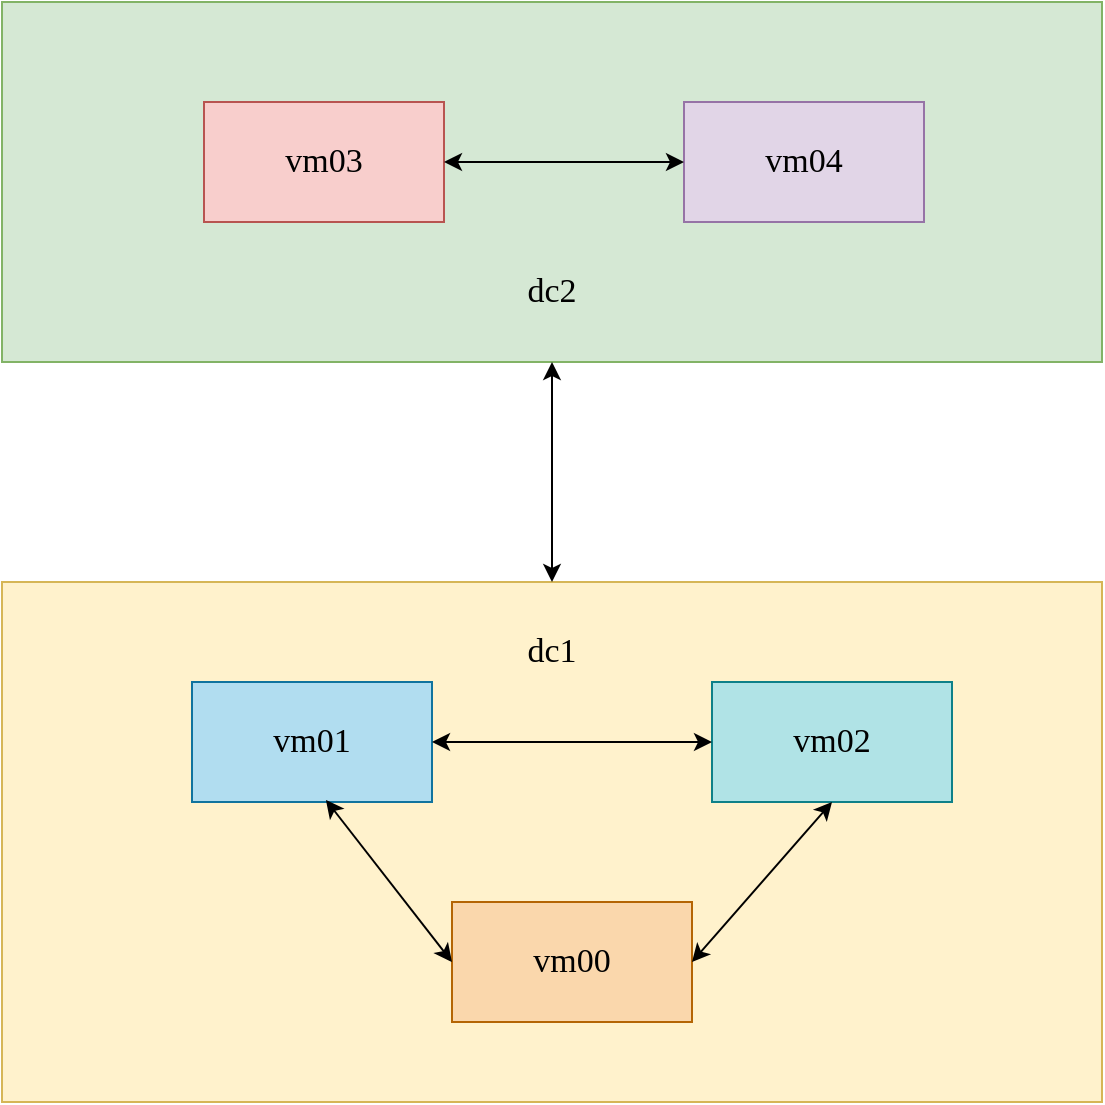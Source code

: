 <mxfile version="20.2.3" type="device"><diagram id="0F_2Br9-DHn-WzgL3-El" name="第 1 页"><mxGraphModel dx="1209" dy="852" grid="1" gridSize="10" guides="1" tooltips="1" connect="1" arrows="1" fold="1" page="1" pageScale="1" pageWidth="827" pageHeight="1169" math="0" shadow="0"><root><mxCell id="0"/><mxCell id="1" parent="0"/><mxCell id="XaC35T5EY_BBMQiUW7xH-7" value="" style="rounded=0;whiteSpace=wrap;html=1;fillColor=#fff2cc;strokeColor=#d6b656;fontSize=17;fontFamily=Comic Sans MS;" vertex="1" parent="1"><mxGeometry x="139" y="370" width="550" height="260" as="geometry"/></mxCell><mxCell id="XaC35T5EY_BBMQiUW7xH-6" value="" style="rounded=0;whiteSpace=wrap;html=1;fillColor=#d5e8d4;strokeColor=#82b366;fontSize=17;fontFamily=Comic Sans MS;" vertex="1" parent="1"><mxGeometry x="139" y="80" width="550" height="180" as="geometry"/></mxCell><mxCell id="XaC35T5EY_BBMQiUW7xH-1" value="vm01" style="rounded=0;whiteSpace=wrap;html=1;fillColor=#b1ddf0;strokeColor=#10739e;fontSize=17;fontFamily=Comic Sans MS;" vertex="1" parent="1"><mxGeometry x="234" y="420" width="120" height="60" as="geometry"/></mxCell><mxCell id="XaC35T5EY_BBMQiUW7xH-2" value="vm00" style="rounded=0;whiteSpace=wrap;html=1;fillColor=#fad7ac;strokeColor=#b46504;fontSize=17;fontFamily=Comic Sans MS;" vertex="1" parent="1"><mxGeometry x="364" y="530" width="120" height="60" as="geometry"/></mxCell><mxCell id="XaC35T5EY_BBMQiUW7xH-3" value="vm02" style="rounded=0;whiteSpace=wrap;html=1;fillColor=#b0e3e6;strokeColor=#0e8088;fontSize=17;fontFamily=Comic Sans MS;" vertex="1" parent="1"><mxGeometry x="494" y="420" width="120" height="60" as="geometry"/></mxCell><mxCell id="XaC35T5EY_BBMQiUW7xH-4" value="vm03" style="rounded=0;whiteSpace=wrap;html=1;fillColor=#f8cecc;strokeColor=#b85450;fontSize=17;fontFamily=Comic Sans MS;" vertex="1" parent="1"><mxGeometry x="240" y="130" width="120" height="60" as="geometry"/></mxCell><mxCell id="XaC35T5EY_BBMQiUW7xH-5" value="vm04" style="rounded=0;whiteSpace=wrap;html=1;fillColor=#e1d5e7;strokeColor=#9673a6;fontSize=17;fontFamily=Comic Sans MS;" vertex="1" parent="1"><mxGeometry x="480" y="130" width="120" height="60" as="geometry"/></mxCell><mxCell id="XaC35T5EY_BBMQiUW7xH-10" value="dc2" style="text;html=1;strokeColor=none;fillColor=none;align=center;verticalAlign=middle;whiteSpace=wrap;rounded=0;fontSize=17;fontFamily=Comic Sans MS;" vertex="1" parent="1"><mxGeometry x="384" y="210" width="60" height="30" as="geometry"/></mxCell><mxCell id="XaC35T5EY_BBMQiUW7xH-11" value="dc1" style="text;html=1;strokeColor=none;fillColor=none;align=center;verticalAlign=middle;whiteSpace=wrap;rounded=0;fontSize=17;fontFamily=Comic Sans MS;" vertex="1" parent="1"><mxGeometry x="384" y="390" width="60" height="30" as="geometry"/></mxCell><mxCell id="XaC35T5EY_BBMQiUW7xH-12" value="" style="endArrow=classic;startArrow=classic;html=1;rounded=0;fontFamily=Comic Sans MS;fontSize=17;entryX=0.5;entryY=1;entryDx=0;entryDy=0;exitX=0.5;exitY=0;exitDx=0;exitDy=0;" edge="1" parent="1" source="XaC35T5EY_BBMQiUW7xH-7" target="XaC35T5EY_BBMQiUW7xH-6"><mxGeometry width="50" height="50" relative="1" as="geometry"><mxPoint x="420" y="360" as="sourcePoint"/><mxPoint x="460" y="280" as="targetPoint"/></mxGeometry></mxCell><mxCell id="XaC35T5EY_BBMQiUW7xH-13" value="" style="endArrow=classic;startArrow=classic;html=1;rounded=0;fontFamily=Comic Sans MS;fontSize=17;exitX=1;exitY=0.5;exitDx=0;exitDy=0;entryX=0;entryY=0.5;entryDx=0;entryDy=0;" edge="1" parent="1" source="XaC35T5EY_BBMQiUW7xH-4" target="XaC35T5EY_BBMQiUW7xH-5"><mxGeometry width="50" height="50" relative="1" as="geometry"><mxPoint x="389" y="160" as="sourcePoint"/><mxPoint x="439" y="180" as="targetPoint"/></mxGeometry></mxCell><mxCell id="XaC35T5EY_BBMQiUW7xH-14" value="" style="endArrow=classic;startArrow=classic;html=1;rounded=0;fontFamily=Comic Sans MS;fontSize=17;exitX=1;exitY=0.5;exitDx=0;exitDy=0;" edge="1" parent="1" source="XaC35T5EY_BBMQiUW7xH-1" target="XaC35T5EY_BBMQiUW7xH-3"><mxGeometry width="50" height="50" relative="1" as="geometry"><mxPoint x="410" y="490" as="sourcePoint"/><mxPoint x="460" y="440" as="targetPoint"/></mxGeometry></mxCell><mxCell id="XaC35T5EY_BBMQiUW7xH-15" value="" style="endArrow=classic;startArrow=classic;html=1;rounded=0;fontFamily=Comic Sans MS;fontSize=17;exitX=0.558;exitY=0.983;exitDx=0;exitDy=0;exitPerimeter=0;entryX=0;entryY=0.5;entryDx=0;entryDy=0;" edge="1" parent="1" source="XaC35T5EY_BBMQiUW7xH-1" target="XaC35T5EY_BBMQiUW7xH-2"><mxGeometry width="50" height="50" relative="1" as="geometry"><mxPoint x="200" y="559.5" as="sourcePoint"/><mxPoint x="340" y="559.5" as="targetPoint"/></mxGeometry></mxCell><mxCell id="XaC35T5EY_BBMQiUW7xH-16" value="" style="endArrow=classic;startArrow=classic;html=1;rounded=0;fontFamily=Comic Sans MS;fontSize=17;exitX=0.5;exitY=1;exitDx=0;exitDy=0;entryX=1;entryY=0.5;entryDx=0;entryDy=0;" edge="1" parent="1" source="XaC35T5EY_BBMQiUW7xH-3" target="XaC35T5EY_BBMQiUW7xH-2"><mxGeometry width="50" height="50" relative="1" as="geometry"><mxPoint x="536.96" y="503" as="sourcePoint"/><mxPoint x="600" y="584.02" as="targetPoint"/></mxGeometry></mxCell></root></mxGraphModel></diagram></mxfile>